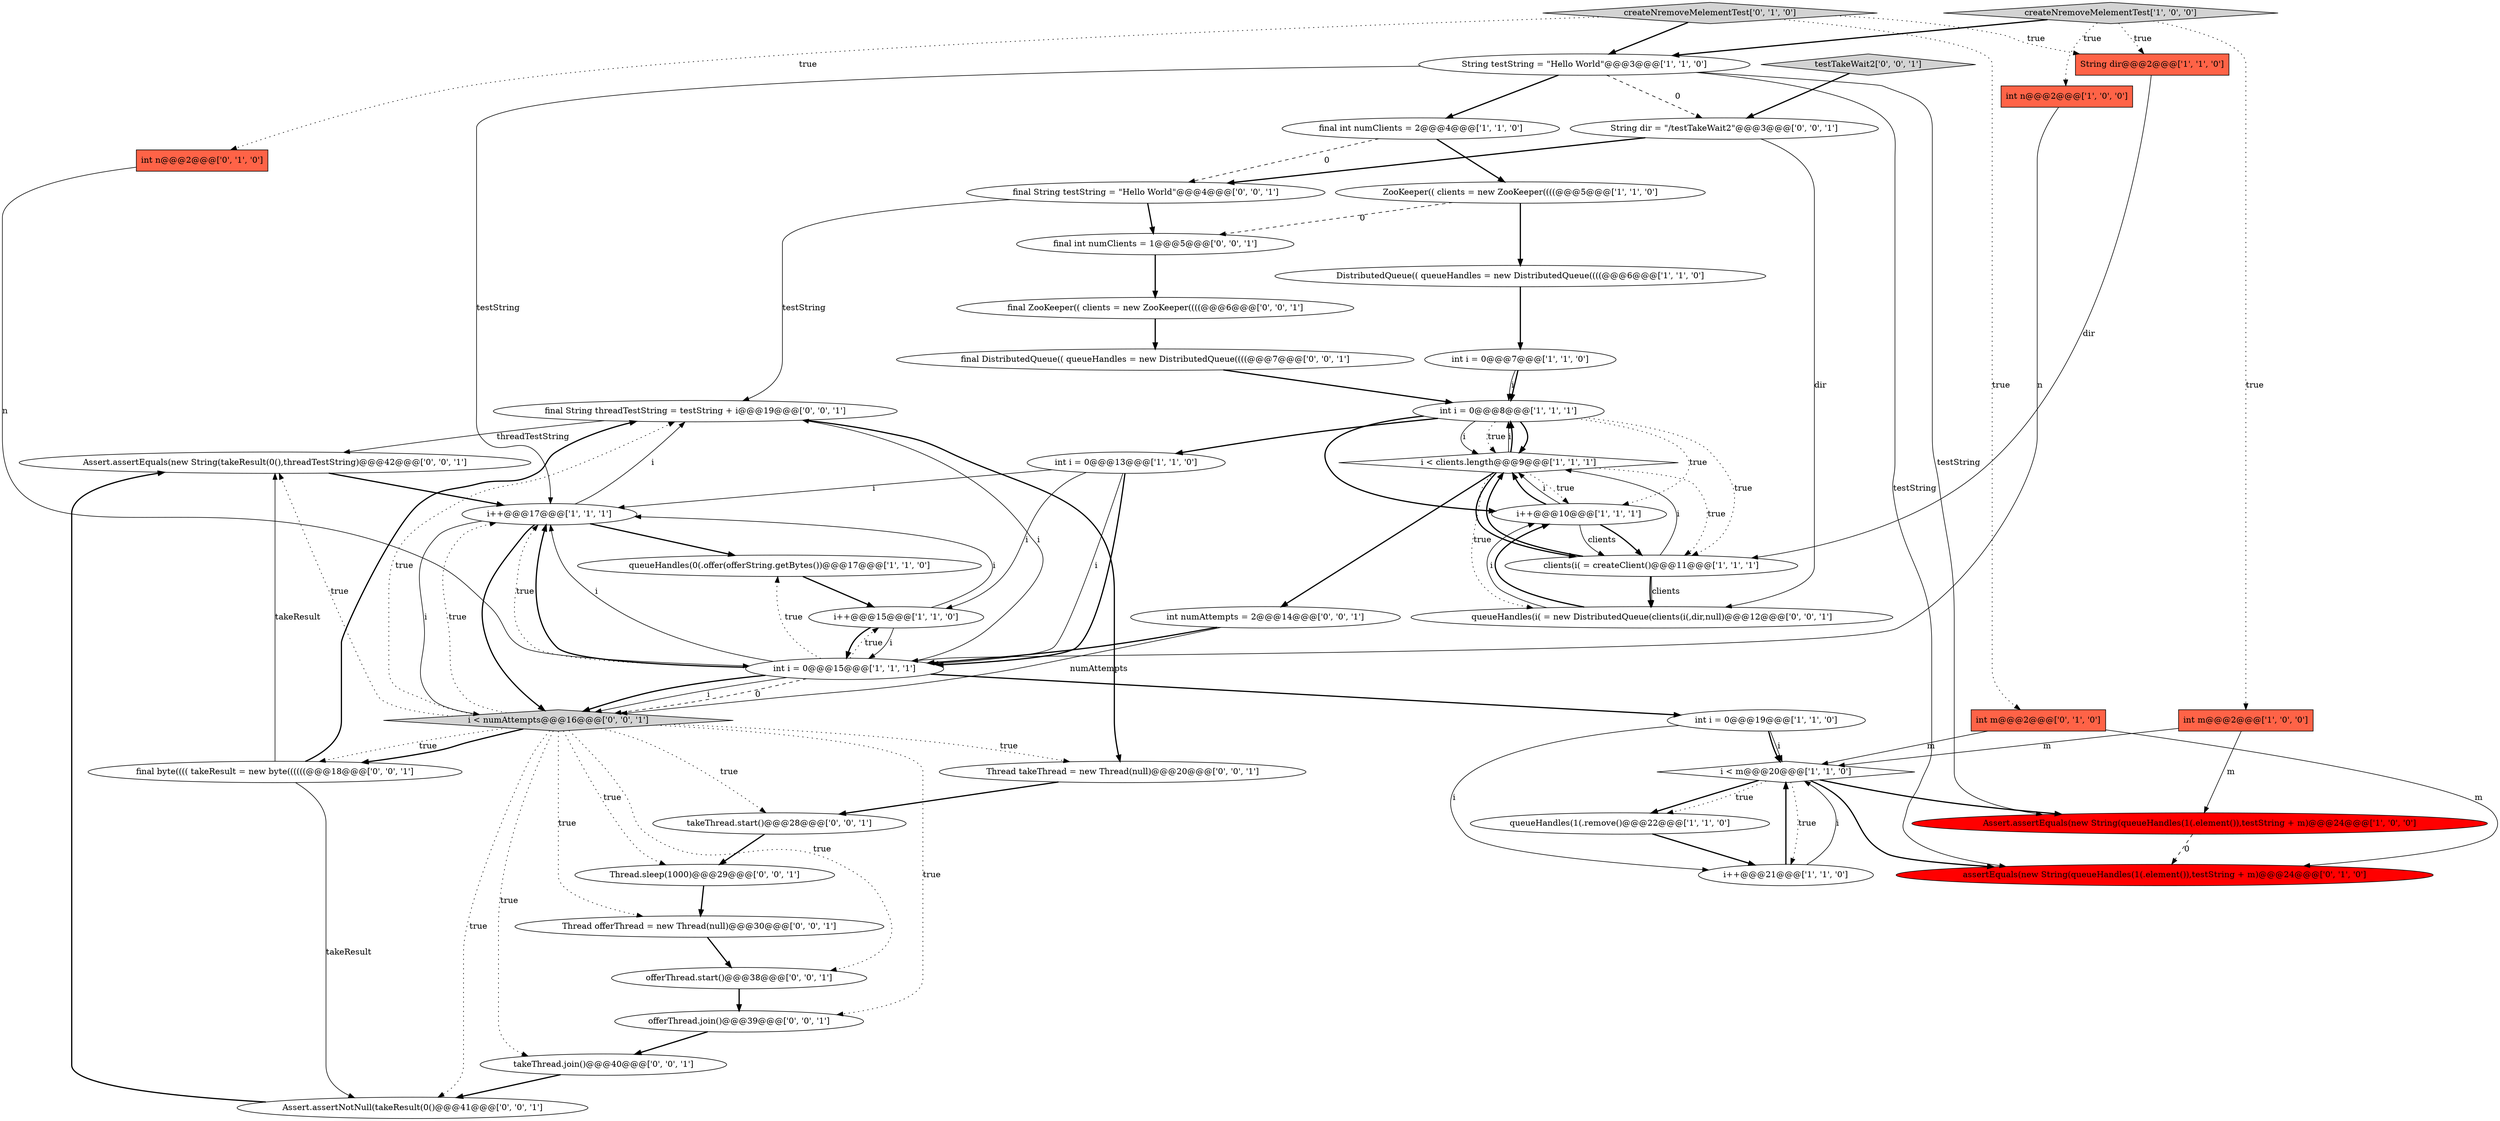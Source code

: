 digraph {
25 [style = filled, label = "assertEquals(new String(queueHandles(1(.element()),testString + m)@@@24@@@['0', '1', '0']", fillcolor = red, shape = ellipse image = "AAA1AAABBB2BBB"];
15 [style = filled, label = "String testString = \"Hello World\"@@@3@@@['1', '1', '0']", fillcolor = white, shape = ellipse image = "AAA0AAABBB1BBB"];
13 [style = filled, label = "DistributedQueue(( queueHandles = new DistributedQueue((((@@@6@@@['1', '1', '0']", fillcolor = white, shape = ellipse image = "AAA0AAABBB1BBB"];
6 [style = filled, label = "int m@@@2@@@['1', '0', '0']", fillcolor = tomato, shape = box image = "AAA0AAABBB1BBB"];
31 [style = filled, label = "Thread offerThread = new Thread(null)@@@30@@@['0', '0', '1']", fillcolor = white, shape = ellipse image = "AAA0AAABBB3BBB"];
24 [style = filled, label = "int m@@@2@@@['0', '1', '0']", fillcolor = tomato, shape = box image = "AAA0AAABBB2BBB"];
3 [style = filled, label = "int i = 0@@@13@@@['1', '1', '0']", fillcolor = white, shape = ellipse image = "AAA0AAABBB1BBB"];
16 [style = filled, label = "i++@@@15@@@['1', '1', '0']", fillcolor = white, shape = ellipse image = "AAA0AAABBB1BBB"];
42 [style = filled, label = "int numAttempts = 2@@@14@@@['0', '0', '1']", fillcolor = white, shape = ellipse image = "AAA0AAABBB3BBB"];
37 [style = filled, label = "Assert.assertEquals(new String(takeResult(0(),threadTestString)@@@42@@@['0', '0', '1']", fillcolor = white, shape = ellipse image = "AAA0AAABBB3BBB"];
39 [style = filled, label = "final String threadTestString = testString + i@@@19@@@['0', '0', '1']", fillcolor = white, shape = ellipse image = "AAA0AAABBB3BBB"];
40 [style = filled, label = "String dir = \"/testTakeWait2\"@@@3@@@['0', '0', '1']", fillcolor = white, shape = ellipse image = "AAA0AAABBB3BBB"];
0 [style = filled, label = "i < m@@@20@@@['1', '1', '0']", fillcolor = white, shape = diamond image = "AAA0AAABBB1BBB"];
11 [style = filled, label = "i < clients.length@@@9@@@['1', '1', '1']", fillcolor = white, shape = diamond image = "AAA0AAABBB1BBB"];
33 [style = filled, label = "final DistributedQueue(( queueHandles = new DistributedQueue((((@@@7@@@['0', '0', '1']", fillcolor = white, shape = ellipse image = "AAA0AAABBB3BBB"];
30 [style = filled, label = "testTakeWait2['0', '0', '1']", fillcolor = lightgray, shape = diamond image = "AAA0AAABBB3BBB"];
1 [style = filled, label = "queueHandles(1(.remove()@@@22@@@['1', '1', '0']", fillcolor = white, shape = ellipse image = "AAA0AAABBB1BBB"];
17 [style = filled, label = "ZooKeeper(( clients = new ZooKeeper((((@@@5@@@['1', '1', '0']", fillcolor = white, shape = ellipse image = "AAA0AAABBB1BBB"];
38 [style = filled, label = "final byte(((( takeResult = new byte((((((@@@18@@@['0', '0', '1']", fillcolor = white, shape = ellipse image = "AAA0AAABBB3BBB"];
26 [style = filled, label = "createNremoveMelementTest['0', '1', '0']", fillcolor = lightgray, shape = diamond image = "AAA0AAABBB2BBB"];
28 [style = filled, label = "Assert.assertNotNull(takeResult(0()@@@41@@@['0', '0', '1']", fillcolor = white, shape = ellipse image = "AAA0AAABBB3BBB"];
27 [style = filled, label = "Thread.sleep(1000)@@@29@@@['0', '0', '1']", fillcolor = white, shape = ellipse image = "AAA0AAABBB3BBB"];
14 [style = filled, label = "String dir@@@2@@@['1', '1', '0']", fillcolor = tomato, shape = box image = "AAA0AAABBB1BBB"];
18 [style = filled, label = "int i = 0@@@19@@@['1', '1', '0']", fillcolor = white, shape = ellipse image = "AAA0AAABBB1BBB"];
9 [style = filled, label = "Assert.assertEquals(new String(queueHandles(1(.element()),testString + m)@@@24@@@['1', '0', '0']", fillcolor = red, shape = ellipse image = "AAA1AAABBB1BBB"];
23 [style = filled, label = "int n@@@2@@@['0', '1', '0']", fillcolor = tomato, shape = box image = "AAA0AAABBB2BBB"];
20 [style = filled, label = "createNremoveMelementTest['1', '0', '0']", fillcolor = lightgray, shape = diamond image = "AAA0AAABBB1BBB"];
32 [style = filled, label = "i < numAttempts@@@16@@@['0', '0', '1']", fillcolor = lightgray, shape = diamond image = "AAA0AAABBB3BBB"];
41 [style = filled, label = "takeThread.start()@@@28@@@['0', '0', '1']", fillcolor = white, shape = ellipse image = "AAA0AAABBB3BBB"];
8 [style = filled, label = "int i = 0@@@8@@@['1', '1', '1']", fillcolor = white, shape = ellipse image = "AAA0AAABBB1BBB"];
29 [style = filled, label = "Thread takeThread = new Thread(null)@@@20@@@['0', '0', '1']", fillcolor = white, shape = ellipse image = "AAA0AAABBB3BBB"];
22 [style = filled, label = "queueHandles(0(.offer(offerString.getBytes())@@@17@@@['1', '1', '0']", fillcolor = white, shape = ellipse image = "AAA0AAABBB1BBB"];
12 [style = filled, label = "int i = 0@@@15@@@['1', '1', '1']", fillcolor = white, shape = ellipse image = "AAA0AAABBB1BBB"];
4 [style = filled, label = "i++@@@21@@@['1', '1', '0']", fillcolor = white, shape = ellipse image = "AAA0AAABBB1BBB"];
36 [style = filled, label = "offerThread.join()@@@39@@@['0', '0', '1']", fillcolor = white, shape = ellipse image = "AAA0AAABBB3BBB"];
43 [style = filled, label = "final String testString = \"Hello World\"@@@4@@@['0', '0', '1']", fillcolor = white, shape = ellipse image = "AAA0AAABBB3BBB"];
21 [style = filled, label = "i++@@@17@@@['1', '1', '1']", fillcolor = white, shape = ellipse image = "AAA0AAABBB1BBB"];
5 [style = filled, label = "clients(i( = createClient()@@@11@@@['1', '1', '1']", fillcolor = white, shape = ellipse image = "AAA0AAABBB1BBB"];
45 [style = filled, label = "queueHandles(i( = new DistributedQueue(clients(i(,dir,null)@@@12@@@['0', '0', '1']", fillcolor = white, shape = ellipse image = "AAA0AAABBB3BBB"];
10 [style = filled, label = "int n@@@2@@@['1', '0', '0']", fillcolor = tomato, shape = box image = "AAA0AAABBB1BBB"];
2 [style = filled, label = "int i = 0@@@7@@@['1', '1', '0']", fillcolor = white, shape = ellipse image = "AAA0AAABBB1BBB"];
34 [style = filled, label = "takeThread.join()@@@40@@@['0', '0', '1']", fillcolor = white, shape = ellipse image = "AAA0AAABBB3BBB"];
35 [style = filled, label = "final int numClients = 1@@@5@@@['0', '0', '1']", fillcolor = white, shape = ellipse image = "AAA0AAABBB3BBB"];
19 [style = filled, label = "final int numClients = 2@@@4@@@['1', '1', '0']", fillcolor = white, shape = ellipse image = "AAA0AAABBB1BBB"];
44 [style = filled, label = "final ZooKeeper(( clients = new ZooKeeper((((@@@6@@@['0', '0', '1']", fillcolor = white, shape = ellipse image = "AAA0AAABBB3BBB"];
46 [style = filled, label = "offerThread.start()@@@38@@@['0', '0', '1']", fillcolor = white, shape = ellipse image = "AAA0AAABBB3BBB"];
7 [style = filled, label = "i++@@@10@@@['1', '1', '1']", fillcolor = white, shape = ellipse image = "AAA0AAABBB1BBB"];
32->28 [style = dotted, label="true"];
3->16 [style = solid, label="i"];
6->9 [style = solid, label="m"];
12->39 [style = solid, label="i"];
38->28 [style = solid, label="takeResult"];
17->35 [style = dashed, label="0"];
5->45 [style = bold, label=""];
15->40 [style = dashed, label="0"];
38->39 [style = bold, label=""];
12->21 [style = dotted, label="true"];
2->8 [style = solid, label="i"];
45->7 [style = bold, label=""];
39->37 [style = solid, label="threadTestString"];
43->35 [style = bold, label=""];
0->25 [style = bold, label=""];
26->24 [style = dotted, label="true"];
26->15 [style = bold, label=""];
12->18 [style = bold, label=""];
32->37 [style = dotted, label="true"];
30->40 [style = bold, label=""];
31->46 [style = bold, label=""];
8->11 [style = bold, label=""];
20->15 [style = bold, label=""];
18->0 [style = bold, label=""];
39->29 [style = bold, label=""];
11->7 [style = dotted, label="true"];
8->11 [style = solid, label="i"];
1->4 [style = bold, label=""];
7->11 [style = bold, label=""];
28->37 [style = bold, label=""];
35->44 [style = bold, label=""];
16->21 [style = solid, label="i"];
12->21 [style = bold, label=""];
37->21 [style = bold, label=""];
27->31 [style = bold, label=""];
46->36 [style = bold, label=""];
3->21 [style = solid, label="i"];
8->7 [style = dotted, label="true"];
26->23 [style = dotted, label="true"];
11->5 [style = dotted, label="true"];
5->11 [style = solid, label="i"];
32->36 [style = dotted, label="true"];
45->7 [style = solid, label="i"];
4->0 [style = bold, label=""];
42->32 [style = solid, label="numAttempts"];
7->5 [style = bold, label=""];
12->22 [style = dotted, label="true"];
38->37 [style = solid, label="takeResult"];
12->32 [style = solid, label="i"];
21->22 [style = bold, label=""];
11->8 [style = solid, label="i"];
26->14 [style = dotted, label="true"];
24->25 [style = solid, label="m"];
20->10 [style = dotted, label="true"];
4->0 [style = solid, label="i"];
11->8 [style = bold, label=""];
5->11 [style = bold, label=""];
33->8 [style = bold, label=""];
32->31 [style = dotted, label="true"];
20->6 [style = dotted, label="true"];
15->25 [style = solid, label="testString"];
21->32 [style = solid, label="i"];
41->27 [style = bold, label=""];
32->34 [style = dotted, label="true"];
22->16 [style = bold, label=""];
12->32 [style = dashed, label="0"];
0->4 [style = dotted, label="true"];
8->3 [style = bold, label=""];
44->33 [style = bold, label=""];
12->32 [style = bold, label=""];
20->14 [style = dotted, label="true"];
19->17 [style = bold, label=""];
3->12 [style = bold, label=""];
15->19 [style = bold, label=""];
7->5 [style = solid, label="clients"];
34->28 [style = bold, label=""];
3->12 [style = solid, label="i"];
11->5 [style = bold, label=""];
21->39 [style = solid, label="i"];
43->39 [style = solid, label="testString"];
0->1 [style = bold, label=""];
9->25 [style = dashed, label="0"];
32->38 [style = dotted, label="true"];
8->11 [style = dotted, label="true"];
17->13 [style = bold, label=""];
32->29 [style = dotted, label="true"];
40->43 [style = bold, label=""];
32->46 [style = dotted, label="true"];
15->21 [style = solid, label="testString"];
10->12 [style = solid, label="n"];
36->34 [style = bold, label=""];
0->1 [style = dotted, label="true"];
13->2 [style = bold, label=""];
0->9 [style = bold, label=""];
32->21 [style = dotted, label="true"];
32->41 [style = dotted, label="true"];
32->39 [style = dotted, label="true"];
29->41 [style = bold, label=""];
18->0 [style = solid, label="i"];
40->45 [style = solid, label="dir"];
11->45 [style = dotted, label="true"];
42->12 [style = bold, label=""];
11->42 [style = bold, label=""];
23->12 [style = solid, label="n"];
8->7 [style = bold, label=""];
32->38 [style = bold, label=""];
32->27 [style = dotted, label="true"];
14->5 [style = solid, label="dir"];
12->16 [style = dotted, label="true"];
8->5 [style = dotted, label="true"];
5->45 [style = solid, label="clients"];
19->43 [style = dashed, label="0"];
21->32 [style = bold, label=""];
15->9 [style = solid, label="testString"];
12->21 [style = solid, label="i"];
6->0 [style = solid, label="m"];
16->12 [style = solid, label="i"];
18->4 [style = solid, label="i"];
24->0 [style = solid, label="m"];
16->12 [style = bold, label=""];
7->11 [style = solid, label="i"];
2->8 [style = bold, label=""];
}
